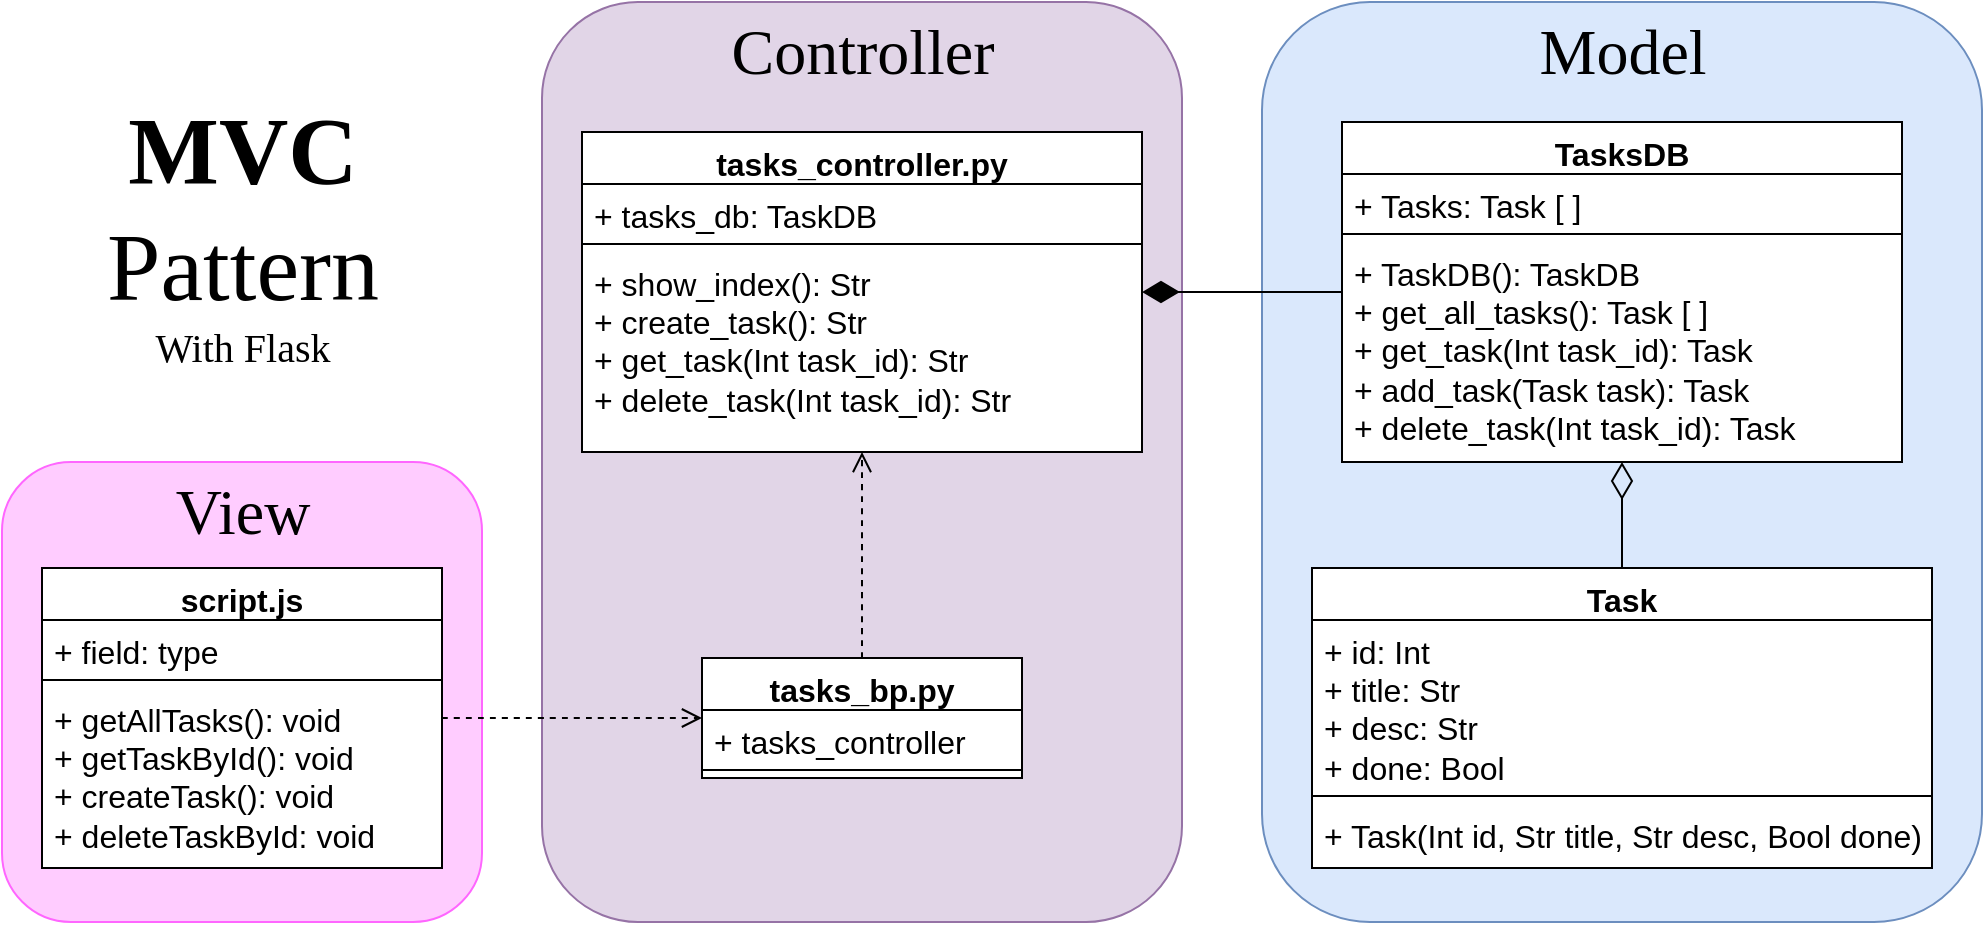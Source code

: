 <mxfile version="22.0.2" type="device">
  <diagram name="Page-1" id="etn5i6VIV66c8-nsoLar">
    <mxGraphModel dx="2268" dy="831" grid="1" gridSize="10" guides="1" tooltips="1" connect="1" arrows="1" fold="1" page="1" pageScale="1" pageWidth="850" pageHeight="1100" math="0" shadow="0">
      <root>
        <mxCell id="0" />
        <mxCell id="1" parent="0" />
        <mxCell id="OAUkeXZ-mKP1O48d7Twm-3" value="" style="rounded=1;whiteSpace=wrap;html=1;fontSize=16;fillColor=#dae8fc;strokeColor=#6c8ebf;" vertex="1" parent="1">
          <mxGeometry x="440" width="360" height="460" as="geometry" />
        </mxCell>
        <mxCell id="OAUkeXZ-mKP1O48d7Twm-2" value="" style="rounded=1;whiteSpace=wrap;html=1;fontSize=16;fillColor=#e1d5e7;strokeColor=#9673a6;" vertex="1" parent="1">
          <mxGeometry x="80" width="320" height="460" as="geometry" />
        </mxCell>
        <mxCell id="OAUkeXZ-mKP1O48d7Twm-1" value="`" style="rounded=1;whiteSpace=wrap;html=1;fontSize=16;fillColor=#FFCCFF;strokeColor=#FF66FF;" vertex="1" parent="1">
          <mxGeometry x="-190" y="230" width="240" height="230" as="geometry" />
        </mxCell>
        <mxCell id="yQuQGjG0GcNYd4D7degf-17" style="edgeStyle=none;curved=1;rounded=0;orthogonalLoop=1;jettySize=auto;html=1;fontSize=12;startSize=16;endSize=16;strokeColor=default;startArrow=diamondThin;startFill=1;endArrow=none;endFill=0;" parent="1" source="yQuQGjG0GcNYd4D7degf-8" target="yQuQGjG0GcNYd4D7degf-12" edge="1">
          <mxGeometry relative="1" as="geometry" />
        </mxCell>
        <mxCell id="yQuQGjG0GcNYd4D7degf-8" value="tasks_controller.py" style="swimlane;fontStyle=1;align=center;verticalAlign=top;childLayout=stackLayout;horizontal=1;startSize=26;horizontalStack=0;resizeParent=1;resizeParentMax=0;resizeLast=0;collapsible=1;marginBottom=0;whiteSpace=wrap;html=1;fontSize=16;swimlaneFillColor=default;" parent="1" vertex="1">
          <mxGeometry x="100" y="65" width="280" height="160" as="geometry" />
        </mxCell>
        <mxCell id="yQuQGjG0GcNYd4D7degf-9" value="+ tasks_db: TaskDB" style="text;strokeColor=none;fillColor=none;align=left;verticalAlign=top;spacingLeft=4;spacingRight=4;overflow=hidden;rotatable=0;points=[[0,0.5],[1,0.5]];portConstraint=eastwest;whiteSpace=wrap;html=1;fontSize=16;" parent="yQuQGjG0GcNYd4D7degf-8" vertex="1">
          <mxGeometry y="26" width="280" height="26" as="geometry" />
        </mxCell>
        <mxCell id="yQuQGjG0GcNYd4D7degf-10" value="" style="line;strokeWidth=1;fillColor=none;align=left;verticalAlign=middle;spacingTop=-1;spacingLeft=3;spacingRight=3;rotatable=0;labelPosition=right;points=[];portConstraint=eastwest;strokeColor=inherit;fontSize=16;" parent="yQuQGjG0GcNYd4D7degf-8" vertex="1">
          <mxGeometry y="52" width="280" height="8" as="geometry" />
        </mxCell>
        <mxCell id="yQuQGjG0GcNYd4D7degf-11" value="&lt;div&gt;+ show_index(): Str &lt;/div&gt;+ create_task(): Str &lt;div&gt;+ get_task(Int task_id): Str &lt;/div&gt;+ delete_task(Int task_id): Str " style="text;strokeColor=none;fillColor=none;align=left;verticalAlign=top;spacingLeft=4;spacingRight=4;overflow=hidden;rotatable=0;points=[[0,0.5],[1,0.5]];portConstraint=eastwest;whiteSpace=wrap;html=1;fontSize=16;" parent="yQuQGjG0GcNYd4D7degf-8" vertex="1">
          <mxGeometry y="60" width="280" height="100" as="geometry" />
        </mxCell>
        <mxCell id="yQuQGjG0GcNYd4D7degf-22" style="edgeStyle=none;curved=1;rounded=0;orthogonalLoop=1;jettySize=auto;html=1;fontSize=12;startSize=16;endSize=16;endArrow=none;endFill=0;startArrow=diamondThin;startFill=0;" parent="1" source="yQuQGjG0GcNYd4D7degf-12" target="yQuQGjG0GcNYd4D7degf-18" edge="1">
          <mxGeometry relative="1" as="geometry" />
        </mxCell>
        <mxCell id="yQuQGjG0GcNYd4D7degf-12" value="TasksDB" style="swimlane;fontStyle=1;align=center;verticalAlign=top;childLayout=stackLayout;horizontal=1;startSize=26;horizontalStack=0;resizeParent=1;resizeParentMax=0;resizeLast=0;collapsible=1;marginBottom=0;whiteSpace=wrap;html=1;fontSize=16;swimlaneFillColor=default;" parent="1" vertex="1">
          <mxGeometry x="480" y="60" width="280" height="170" as="geometry" />
        </mxCell>
        <mxCell id="yQuQGjG0GcNYd4D7degf-13" value="+ Tasks: Task [ ]" style="text;strokeColor=none;fillColor=none;align=left;verticalAlign=top;spacingLeft=4;spacingRight=4;overflow=hidden;rotatable=0;points=[[0,0.5],[1,0.5]];portConstraint=eastwest;whiteSpace=wrap;html=1;fontSize=16;" parent="yQuQGjG0GcNYd4D7degf-12" vertex="1">
          <mxGeometry y="26" width="280" height="26" as="geometry" />
        </mxCell>
        <mxCell id="yQuQGjG0GcNYd4D7degf-14" value="" style="line;strokeWidth=1;fillColor=none;align=left;verticalAlign=middle;spacingTop=-1;spacingLeft=3;spacingRight=3;rotatable=0;labelPosition=right;points=[];portConstraint=eastwest;strokeColor=inherit;fontSize=16;" parent="yQuQGjG0GcNYd4D7degf-12" vertex="1">
          <mxGeometry y="52" width="280" height="8" as="geometry" />
        </mxCell>
        <mxCell id="yQuQGjG0GcNYd4D7degf-15" value="&lt;div&gt;+ TaskDB(): TaskDB&lt;br&gt;&lt;/div&gt;&lt;div&gt;+ get_all_tasks(): Task [ ]&lt;/div&gt;&lt;div&gt;+ get_task(Int task_id): Task&lt;/div&gt;&lt;div&gt;&lt;div&gt;+ add_task(Task task): Task&lt;/div&gt;&lt;/div&gt;&lt;div&gt;+ delete_task(Int task_id): Task&lt;br&gt;&lt;/div&gt;" style="text;strokeColor=none;fillColor=none;align=left;verticalAlign=top;spacingLeft=4;spacingRight=4;overflow=hidden;rotatable=0;points=[[0,0.5],[1,0.5]];portConstraint=eastwest;whiteSpace=wrap;html=1;fontSize=16;" parent="yQuQGjG0GcNYd4D7degf-12" vertex="1">
          <mxGeometry y="60" width="280" height="110" as="geometry" />
        </mxCell>
        <mxCell id="yQuQGjG0GcNYd4D7degf-18" value="Task" style="swimlane;fontStyle=1;align=center;verticalAlign=top;childLayout=stackLayout;horizontal=1;startSize=26;horizontalStack=0;resizeParent=1;resizeParentMax=0;resizeLast=0;collapsible=1;marginBottom=0;whiteSpace=wrap;html=1;fontSize=16;swimlaneFillColor=default;" parent="1" vertex="1">
          <mxGeometry x="465" y="283" width="310" height="150" as="geometry" />
        </mxCell>
        <mxCell id="yQuQGjG0GcNYd4D7degf-19" value="&lt;div&gt;+ id: Int&lt;/div&gt;&lt;div&gt;+ title: Str&lt;/div&gt;&lt;div&gt;+ desc: Str&lt;/div&gt;&lt;div&gt;+ done: Bool&lt;br&gt;&lt;/div&gt;" style="text;strokeColor=none;fillColor=none;align=left;verticalAlign=top;spacingLeft=4;spacingRight=4;overflow=hidden;rotatable=0;points=[[0,0.5],[1,0.5]];portConstraint=eastwest;whiteSpace=wrap;html=1;fontSize=16;" parent="yQuQGjG0GcNYd4D7degf-18" vertex="1">
          <mxGeometry y="26" width="310" height="84" as="geometry" />
        </mxCell>
        <mxCell id="yQuQGjG0GcNYd4D7degf-20" value="" style="line;strokeWidth=1;fillColor=none;align=left;verticalAlign=middle;spacingTop=-1;spacingLeft=3;spacingRight=3;rotatable=0;labelPosition=right;points=[];portConstraint=eastwest;strokeColor=inherit;fontSize=16;" parent="yQuQGjG0GcNYd4D7degf-18" vertex="1">
          <mxGeometry y="110" width="310" height="8" as="geometry" />
        </mxCell>
        <mxCell id="yQuQGjG0GcNYd4D7degf-21" value="+ Task(Int id, Str title, Str desc, Bool done)" style="text;strokeColor=none;fillColor=none;align=left;verticalAlign=top;spacingLeft=4;spacingRight=4;overflow=hidden;rotatable=0;points=[[0,0.5],[1,0.5]];portConstraint=eastwest;whiteSpace=wrap;html=1;fontSize=16;" parent="yQuQGjG0GcNYd4D7degf-18" vertex="1">
          <mxGeometry y="118" width="310" height="32" as="geometry" />
        </mxCell>
        <mxCell id="yQuQGjG0GcNYd4D7degf-27" style="edgeStyle=none;curved=1;rounded=0;orthogonalLoop=1;jettySize=auto;html=1;fontSize=12;startSize=8;endSize=8;dashed=1;endArrow=open;endFill=0;" parent="1" source="yQuQGjG0GcNYd4D7degf-23" target="yQuQGjG0GcNYd4D7degf-8" edge="1">
          <mxGeometry relative="1" as="geometry" />
        </mxCell>
        <mxCell id="yQuQGjG0GcNYd4D7degf-23" value="&lt;div&gt;tasks_bp.py&lt;/div&gt;" style="swimlane;fontStyle=1;align=center;verticalAlign=top;childLayout=stackLayout;horizontal=1;startSize=26;horizontalStack=0;resizeParent=1;resizeParentMax=0;resizeLast=0;collapsible=1;marginBottom=0;whiteSpace=wrap;html=1;fontSize=16;swimlaneFillColor=default;" parent="1" vertex="1">
          <mxGeometry x="160" y="328" width="160" height="60" as="geometry" />
        </mxCell>
        <mxCell id="yQuQGjG0GcNYd4D7degf-24" value="+ tasks_controller" style="text;strokeColor=none;fillColor=none;align=left;verticalAlign=top;spacingLeft=4;spacingRight=4;overflow=hidden;rotatable=0;points=[[0,0.5],[1,0.5]];portConstraint=eastwest;whiteSpace=wrap;html=1;fontSize=16;" parent="yQuQGjG0GcNYd4D7degf-23" vertex="1">
          <mxGeometry y="26" width="160" height="26" as="geometry" />
        </mxCell>
        <mxCell id="yQuQGjG0GcNYd4D7degf-25" value="" style="line;strokeWidth=1;fillColor=none;align=left;verticalAlign=middle;spacingTop=-1;spacingLeft=3;spacingRight=3;rotatable=0;labelPosition=right;points=[];portConstraint=eastwest;strokeColor=inherit;fontSize=16;" parent="yQuQGjG0GcNYd4D7degf-23" vertex="1">
          <mxGeometry y="52" width="160" height="8" as="geometry" />
        </mxCell>
        <mxCell id="yQuQGjG0GcNYd4D7degf-36" style="edgeStyle=none;curved=1;rounded=0;orthogonalLoop=1;jettySize=auto;html=1;fontSize=12;startSize=8;endSize=8;dashed=1;endArrow=open;endFill=0;" parent="1" source="yQuQGjG0GcNYd4D7degf-31" target="yQuQGjG0GcNYd4D7degf-23" edge="1">
          <mxGeometry relative="1" as="geometry" />
        </mxCell>
        <mxCell id="yQuQGjG0GcNYd4D7degf-31" value="&lt;div&gt;script.js&lt;/div&gt;" style="swimlane;fontStyle=1;align=center;verticalAlign=top;childLayout=stackLayout;horizontal=1;startSize=26;horizontalStack=0;resizeParent=1;resizeParentMax=0;resizeLast=0;collapsible=1;marginBottom=0;whiteSpace=wrap;html=1;fontSize=16;gradientColor=none;swimlaneFillColor=default;" parent="1" vertex="1">
          <mxGeometry x="-170" y="283" width="200" height="150" as="geometry" />
        </mxCell>
        <mxCell id="yQuQGjG0GcNYd4D7degf-32" value="+ field: type" style="text;align=left;verticalAlign=top;spacingLeft=4;spacingRight=4;overflow=hidden;rotatable=0;points=[[0,0.5],[1,0.5]];portConstraint=eastwest;whiteSpace=wrap;html=1;fontSize=16;" parent="yQuQGjG0GcNYd4D7degf-31" vertex="1">
          <mxGeometry y="26" width="200" height="26" as="geometry" />
        </mxCell>
        <mxCell id="yQuQGjG0GcNYd4D7degf-33" value="" style="line;strokeWidth=1;fillColor=none;align=left;verticalAlign=middle;spacingTop=-1;spacingLeft=3;spacingRight=3;rotatable=0;labelPosition=right;points=[];portConstraint=eastwest;strokeColor=inherit;fontSize=16;" parent="yQuQGjG0GcNYd4D7degf-31" vertex="1">
          <mxGeometry y="52" width="200" height="8" as="geometry" />
        </mxCell>
        <mxCell id="yQuQGjG0GcNYd4D7degf-34" value="&lt;div&gt;+ getAllTasks(): void&lt;/div&gt;&lt;div&gt;+ getTaskById(): void&lt;br&gt;&lt;/div&gt;&lt;div&gt;+ createTask(): void&lt;/div&gt;&lt;div&gt;+ deleteTaskById: void&lt;br&gt;&lt;/div&gt;" style="text;strokeColor=none;fillColor=none;align=left;verticalAlign=top;spacingLeft=4;spacingRight=4;overflow=hidden;rotatable=0;points=[[0,0.5],[1,0.5]];portConstraint=eastwest;whiteSpace=wrap;html=1;fontSize=16;" parent="yQuQGjG0GcNYd4D7degf-31" vertex="1">
          <mxGeometry y="60" width="200" height="90" as="geometry" />
        </mxCell>
        <mxCell id="OAUkeXZ-mKP1O48d7Twm-5" value="View" style="text;html=1;align=center;verticalAlign=middle;resizable=0;points=[];autosize=1;strokeColor=none;fillColor=none;fontSize=32;fontFamily=Space Grotesk;fontSource=https%3A%2F%2Ffonts.googleapis.com%2Fcss%3Ffamily%3DSpace%2BGrotesk;" vertex="1" parent="1">
          <mxGeometry x="-120" y="230" width="100" height="50" as="geometry" />
        </mxCell>
        <mxCell id="OAUkeXZ-mKP1O48d7Twm-6" value="&lt;div&gt;Controller&lt;/div&gt;" style="text;html=1;align=center;verticalAlign=middle;resizable=0;points=[];autosize=1;strokeColor=none;fillColor=none;fontSize=32;fontFamily=Space Grotesk;fontSource=https%3A%2F%2Ffonts.googleapis.com%2Fcss%3Ffamily%3DSpace%2BGrotesk;" vertex="1" parent="1">
          <mxGeometry x="150" width="180" height="50" as="geometry" />
        </mxCell>
        <mxCell id="OAUkeXZ-mKP1O48d7Twm-7" value="Model" style="text;html=1;align=center;verticalAlign=middle;resizable=0;points=[];autosize=1;strokeColor=none;fillColor=none;fontSize=32;fontFamily=Space Grotesk;fontSource=https%3A%2F%2Ffonts.googleapis.com%2Fcss%3Ffamily%3DSpace%2BGrotesk;" vertex="1" parent="1">
          <mxGeometry x="560" width="120" height="50" as="geometry" />
        </mxCell>
        <mxCell id="OAUkeXZ-mKP1O48d7Twm-11" value="&lt;div style=&quot;font-size: 48px;&quot;&gt;MVC&lt;/div&gt;&lt;div style=&quot;font-size: 48px;&quot;&gt;&lt;span style=&quot;font-weight: normal;&quot;&gt;Pattern&lt;/span&gt;&lt;br style=&quot;font-size: 48px;&quot;&gt;&lt;/div&gt;&lt;div style=&quot;font-size: 20px;&quot;&gt;&lt;span style=&quot;font-weight: normal;&quot;&gt;&lt;font face=&quot;Fira Sans&quot;&gt;With Flask&lt;/font&gt;&lt;/span&gt;&lt;br&gt;&lt;/div&gt;" style="text;html=1;align=center;verticalAlign=middle;resizable=0;points=[];autosize=1;strokeColor=none;fillColor=none;fontSize=48;fontFamily=Space Grotesk;fontSource=https%3A%2F%2Ffonts.googleapis.com%2Fcss%3Ffamily%3DSpace%2BGrotesk;fontStyle=1" vertex="1" parent="1">
          <mxGeometry x="-165" y="40" width="190" height="150" as="geometry" />
        </mxCell>
      </root>
    </mxGraphModel>
  </diagram>
</mxfile>
